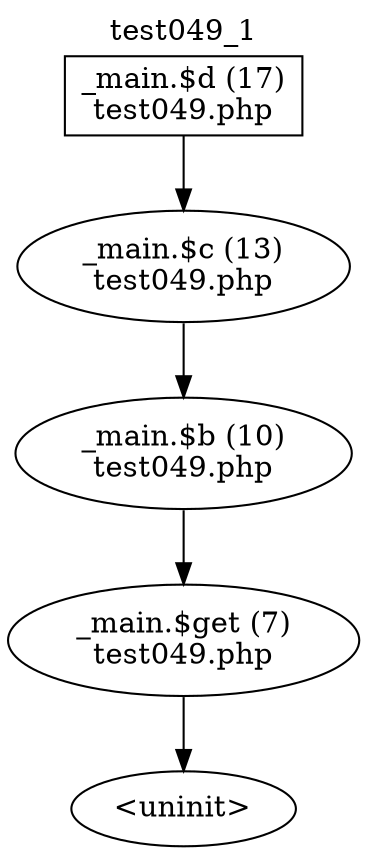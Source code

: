 digraph cfg {
  label="test049_1";
  labelloc=t;
  n1 [shape=box, label="_main.$d (17)\ntest049.php"];
  n2 [shape=ellipse, label="_main.$c (13)\ntest049.php"];
  n3 [shape=ellipse, label="_main.$b (10)\ntest049.php"];
  n4 [shape=ellipse, label="_main.$get (7)\ntest049.php"];
  n5 [shape=ellipse, label="<uninit>"];
  n1 -> n2;
  n2 -> n3;
  n3 -> n4;
  n4 -> n5;
}
